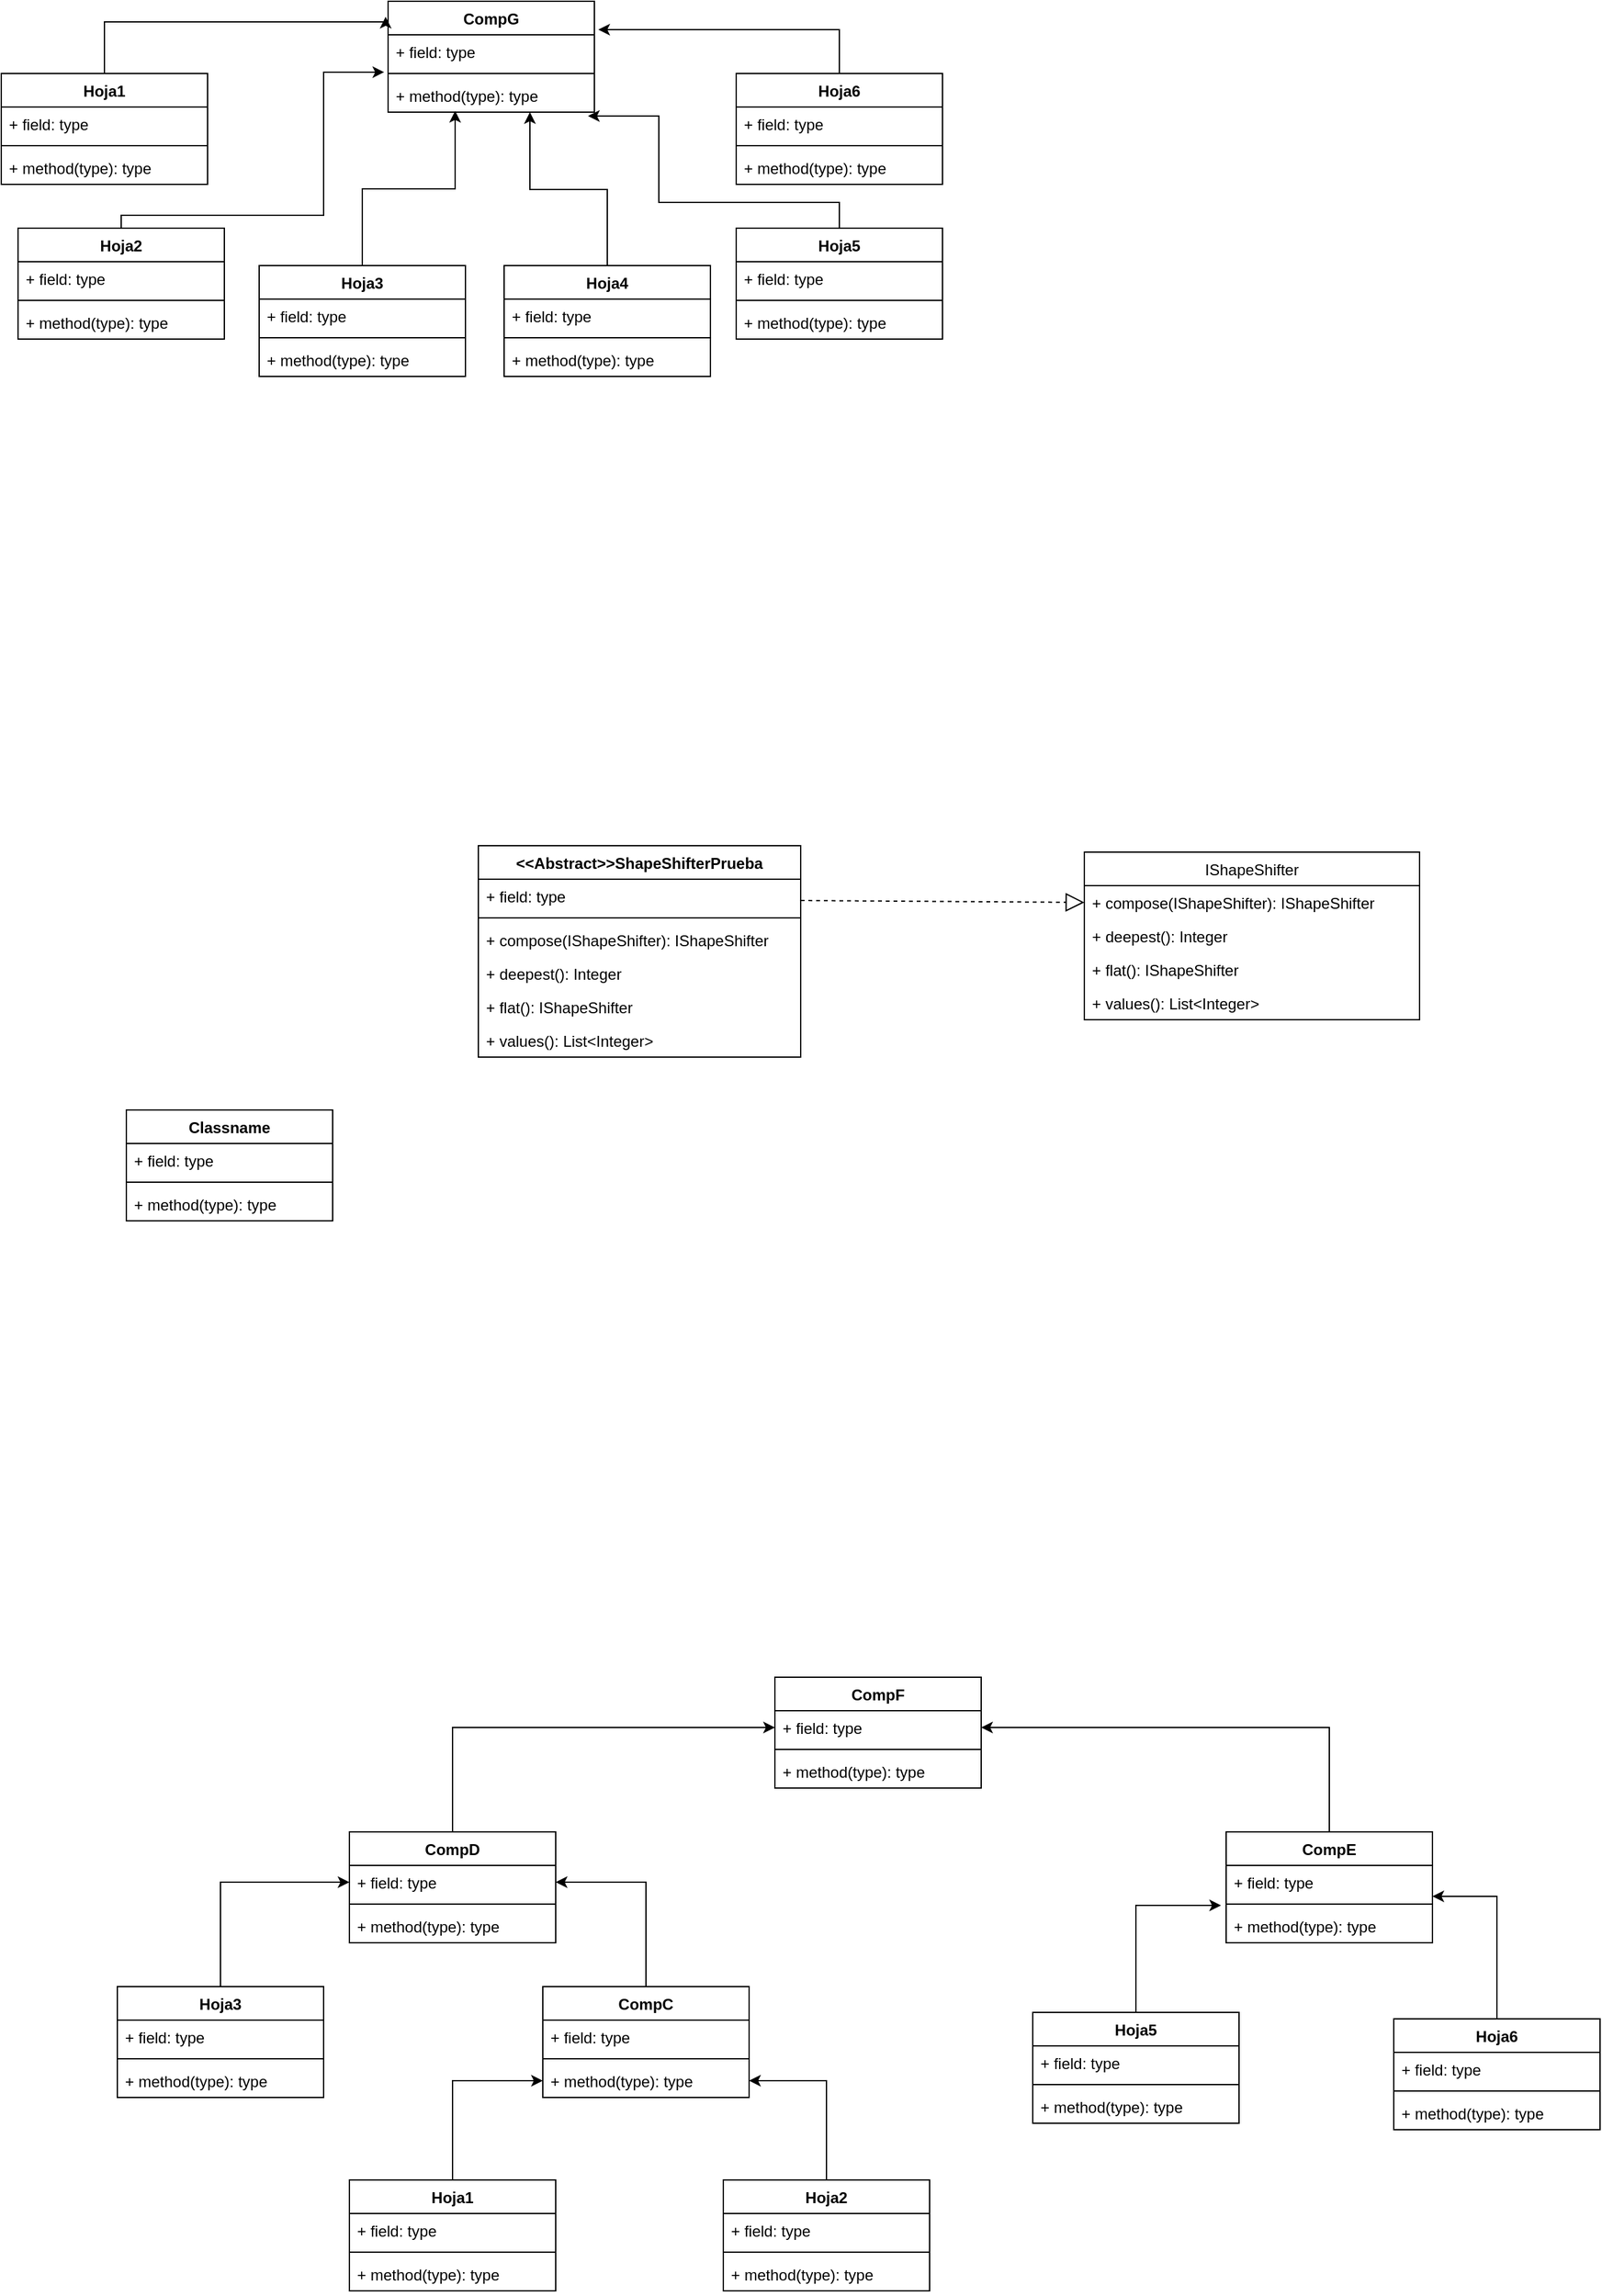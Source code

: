 <mxfile version="14.5.1" type="device"><diagram id="GF7jiSNeFINQnx6Q6F_f" name="Página-1"><mxGraphModel dx="1705" dy="1680" grid="1" gridSize="10" guides="1" tooltips="1" connect="1" arrows="1" fold="1" page="1" pageScale="1" pageWidth="827" pageHeight="1169" math="0" shadow="0"><root><mxCell id="0"/><mxCell id="1" parent="0"/><mxCell id="ehlJ8hsmvXYKnQfM9nqT-11" value="IShapeShifter" style="swimlane;fontStyle=0;childLayout=stackLayout;horizontal=1;startSize=26;fillColor=none;horizontalStack=0;resizeParent=1;resizeParentMax=0;resizeLast=0;collapsible=1;marginBottom=0;" vertex="1" parent="1"><mxGeometry x="330" y="-40" width="260" height="130" as="geometry"/></mxCell><mxCell id="ehlJ8hsmvXYKnQfM9nqT-12" value="+ compose(IShapeShifter): IShapeShifter" style="text;strokeColor=none;fillColor=none;align=left;verticalAlign=top;spacingLeft=4;spacingRight=4;overflow=hidden;rotatable=0;points=[[0,0.5],[1,0.5]];portConstraint=eastwest;" vertex="1" parent="ehlJ8hsmvXYKnQfM9nqT-11"><mxGeometry y="26" width="260" height="26" as="geometry"/></mxCell><mxCell id="ehlJ8hsmvXYKnQfM9nqT-13" value="+ deepest(): Integer" style="text;strokeColor=none;fillColor=none;align=left;verticalAlign=top;spacingLeft=4;spacingRight=4;overflow=hidden;rotatable=0;points=[[0,0.5],[1,0.5]];portConstraint=eastwest;" vertex="1" parent="ehlJ8hsmvXYKnQfM9nqT-11"><mxGeometry y="52" width="260" height="26" as="geometry"/></mxCell><mxCell id="ehlJ8hsmvXYKnQfM9nqT-14" value="+ flat(): IShapeShifter" style="text;strokeColor=none;fillColor=none;align=left;verticalAlign=top;spacingLeft=4;spacingRight=4;overflow=hidden;rotatable=0;points=[[0,0.5],[1,0.5]];portConstraint=eastwest;" vertex="1" parent="ehlJ8hsmvXYKnQfM9nqT-11"><mxGeometry y="78" width="260" height="26" as="geometry"/></mxCell><mxCell id="ehlJ8hsmvXYKnQfM9nqT-15" value="+ values(): List&lt;Integer&gt;" style="text;strokeColor=none;fillColor=none;align=left;verticalAlign=top;spacingLeft=4;spacingRight=4;overflow=hidden;rotatable=0;points=[[0,0.5],[1,0.5]];portConstraint=eastwest;" vertex="1" parent="ehlJ8hsmvXYKnQfM9nqT-11"><mxGeometry y="104" width="260" height="26" as="geometry"/></mxCell><mxCell id="ehlJ8hsmvXYKnQfM9nqT-16" value="&lt;&lt;Abstract&gt;&gt;ShapeShifterPrueba" style="swimlane;fontStyle=1;align=center;verticalAlign=top;childLayout=stackLayout;horizontal=1;startSize=26;horizontalStack=0;resizeParent=1;resizeParentMax=0;resizeLast=0;collapsible=1;marginBottom=0;" vertex="1" parent="1"><mxGeometry x="-140" y="-45" width="250" height="164" as="geometry"/></mxCell><mxCell id="ehlJ8hsmvXYKnQfM9nqT-17" value="+ field: type" style="text;strokeColor=none;fillColor=none;align=left;verticalAlign=top;spacingLeft=4;spacingRight=4;overflow=hidden;rotatable=0;points=[[0,0.5],[1,0.5]];portConstraint=eastwest;" vertex="1" parent="ehlJ8hsmvXYKnQfM9nqT-16"><mxGeometry y="26" width="250" height="26" as="geometry"/></mxCell><mxCell id="ehlJ8hsmvXYKnQfM9nqT-18" value="" style="line;strokeWidth=1;fillColor=none;align=left;verticalAlign=middle;spacingTop=-1;spacingLeft=3;spacingRight=3;rotatable=0;labelPosition=right;points=[];portConstraint=eastwest;" vertex="1" parent="ehlJ8hsmvXYKnQfM9nqT-16"><mxGeometry y="52" width="250" height="8" as="geometry"/></mxCell><mxCell id="ehlJ8hsmvXYKnQfM9nqT-21" value="+ compose(IShapeShifter): IShapeShifter" style="text;strokeColor=none;fillColor=none;align=left;verticalAlign=top;spacingLeft=4;spacingRight=4;overflow=hidden;rotatable=0;points=[[0,0.5],[1,0.5]];portConstraint=eastwest;" vertex="1" parent="ehlJ8hsmvXYKnQfM9nqT-16"><mxGeometry y="60" width="250" height="26" as="geometry"/></mxCell><mxCell id="ehlJ8hsmvXYKnQfM9nqT-22" value="+ deepest(): Integer" style="text;strokeColor=none;fillColor=none;align=left;verticalAlign=top;spacingLeft=4;spacingRight=4;overflow=hidden;rotatable=0;points=[[0,0.5],[1,0.5]];portConstraint=eastwest;" vertex="1" parent="ehlJ8hsmvXYKnQfM9nqT-16"><mxGeometry y="86" width="250" height="26" as="geometry"/></mxCell><mxCell id="ehlJ8hsmvXYKnQfM9nqT-23" value="+ flat(): IShapeShifter" style="text;strokeColor=none;fillColor=none;align=left;verticalAlign=top;spacingLeft=4;spacingRight=4;overflow=hidden;rotatable=0;points=[[0,0.5],[1,0.5]];portConstraint=eastwest;" vertex="1" parent="ehlJ8hsmvXYKnQfM9nqT-16"><mxGeometry y="112" width="250" height="26" as="geometry"/></mxCell><mxCell id="ehlJ8hsmvXYKnQfM9nqT-24" value="+ values(): List&lt;Integer&gt;" style="text;strokeColor=none;fillColor=none;align=left;verticalAlign=top;spacingLeft=4;spacingRight=4;overflow=hidden;rotatable=0;points=[[0,0.5],[1,0.5]];portConstraint=eastwest;" vertex="1" parent="ehlJ8hsmvXYKnQfM9nqT-16"><mxGeometry y="138" width="250" height="26" as="geometry"/></mxCell><mxCell id="ehlJ8hsmvXYKnQfM9nqT-20" value="" style="endArrow=block;dashed=1;endFill=0;endSize=12;html=1;exitX=1;exitY=0.635;exitDx=0;exitDy=0;exitPerimeter=0;entryX=0;entryY=0.5;entryDx=0;entryDy=0;" edge="1" parent="1" source="ehlJ8hsmvXYKnQfM9nqT-17" target="ehlJ8hsmvXYKnQfM9nqT-12"><mxGeometry width="160" relative="1" as="geometry"><mxPoint x="100" y="122.5" as="sourcePoint"/><mxPoint x="260" y="122.5" as="targetPoint"/></mxGeometry></mxCell><mxCell id="ehlJ8hsmvXYKnQfM9nqT-107" value="CompF" style="swimlane;fontStyle=1;align=center;verticalAlign=top;childLayout=stackLayout;horizontal=1;startSize=26;horizontalStack=0;resizeParent=1;resizeParentMax=0;resizeLast=0;collapsible=1;marginBottom=0;" vertex="1" parent="1"><mxGeometry x="90" y="600" width="160" height="86" as="geometry"/></mxCell><mxCell id="ehlJ8hsmvXYKnQfM9nqT-108" value="+ field: type" style="text;strokeColor=none;fillColor=none;align=left;verticalAlign=top;spacingLeft=4;spacingRight=4;overflow=hidden;rotatable=0;points=[[0,0.5],[1,0.5]];portConstraint=eastwest;" vertex="1" parent="ehlJ8hsmvXYKnQfM9nqT-107"><mxGeometry y="26" width="160" height="26" as="geometry"/></mxCell><mxCell id="ehlJ8hsmvXYKnQfM9nqT-109" value="" style="line;strokeWidth=1;fillColor=none;align=left;verticalAlign=middle;spacingTop=-1;spacingLeft=3;spacingRight=3;rotatable=0;labelPosition=right;points=[];portConstraint=eastwest;" vertex="1" parent="ehlJ8hsmvXYKnQfM9nqT-107"><mxGeometry y="52" width="160" height="8" as="geometry"/></mxCell><mxCell id="ehlJ8hsmvXYKnQfM9nqT-110" value="+ method(type): type" style="text;strokeColor=none;fillColor=none;align=left;verticalAlign=top;spacingLeft=4;spacingRight=4;overflow=hidden;rotatable=0;points=[[0,0.5],[1,0.5]];portConstraint=eastwest;" vertex="1" parent="ehlJ8hsmvXYKnQfM9nqT-107"><mxGeometry y="60" width="160" height="26" as="geometry"/></mxCell><mxCell id="ehlJ8hsmvXYKnQfM9nqT-111" style="edgeStyle=orthogonalEdgeStyle;rounded=0;orthogonalLoop=1;jettySize=auto;html=1;entryX=0;entryY=0.5;entryDx=0;entryDy=0;" edge="1" parent="1" source="ehlJ8hsmvXYKnQfM9nqT-112" target="ehlJ8hsmvXYKnQfM9nqT-108"><mxGeometry relative="1" as="geometry"/></mxCell><mxCell id="ehlJ8hsmvXYKnQfM9nqT-112" value="CompD" style="swimlane;fontStyle=1;align=center;verticalAlign=top;childLayout=stackLayout;horizontal=1;startSize=26;horizontalStack=0;resizeParent=1;resizeParentMax=0;resizeLast=0;collapsible=1;marginBottom=0;" vertex="1" parent="1"><mxGeometry x="-240" y="720" width="160" height="86" as="geometry"/></mxCell><mxCell id="ehlJ8hsmvXYKnQfM9nqT-113" value="+ field: type" style="text;strokeColor=none;fillColor=none;align=left;verticalAlign=top;spacingLeft=4;spacingRight=4;overflow=hidden;rotatable=0;points=[[0,0.5],[1,0.5]];portConstraint=eastwest;" vertex="1" parent="ehlJ8hsmvXYKnQfM9nqT-112"><mxGeometry y="26" width="160" height="26" as="geometry"/></mxCell><mxCell id="ehlJ8hsmvXYKnQfM9nqT-114" value="" style="line;strokeWidth=1;fillColor=none;align=left;verticalAlign=middle;spacingTop=-1;spacingLeft=3;spacingRight=3;rotatable=0;labelPosition=right;points=[];portConstraint=eastwest;" vertex="1" parent="ehlJ8hsmvXYKnQfM9nqT-112"><mxGeometry y="52" width="160" height="8" as="geometry"/></mxCell><mxCell id="ehlJ8hsmvXYKnQfM9nqT-115" value="+ method(type): type" style="text;strokeColor=none;fillColor=none;align=left;verticalAlign=top;spacingLeft=4;spacingRight=4;overflow=hidden;rotatable=0;points=[[0,0.5],[1,0.5]];portConstraint=eastwest;" vertex="1" parent="ehlJ8hsmvXYKnQfM9nqT-112"><mxGeometry y="60" width="160" height="26" as="geometry"/></mxCell><mxCell id="ehlJ8hsmvXYKnQfM9nqT-116" style="edgeStyle=orthogonalEdgeStyle;rounded=0;orthogonalLoop=1;jettySize=auto;html=1;entryX=1;entryY=0.5;entryDx=0;entryDy=0;" edge="1" parent="1" source="ehlJ8hsmvXYKnQfM9nqT-117" target="ehlJ8hsmvXYKnQfM9nqT-108"><mxGeometry relative="1" as="geometry"/></mxCell><mxCell id="ehlJ8hsmvXYKnQfM9nqT-117" value="CompE" style="swimlane;fontStyle=1;align=center;verticalAlign=top;childLayout=stackLayout;horizontal=1;startSize=26;horizontalStack=0;resizeParent=1;resizeParentMax=0;resizeLast=0;collapsible=1;marginBottom=0;" vertex="1" parent="1"><mxGeometry x="440" y="720" width="160" height="86" as="geometry"/></mxCell><mxCell id="ehlJ8hsmvXYKnQfM9nqT-118" value="+ field: type" style="text;strokeColor=none;fillColor=none;align=left;verticalAlign=top;spacingLeft=4;spacingRight=4;overflow=hidden;rotatable=0;points=[[0,0.5],[1,0.5]];portConstraint=eastwest;" vertex="1" parent="ehlJ8hsmvXYKnQfM9nqT-117"><mxGeometry y="26" width="160" height="26" as="geometry"/></mxCell><mxCell id="ehlJ8hsmvXYKnQfM9nqT-119" value="" style="line;strokeWidth=1;fillColor=none;align=left;verticalAlign=middle;spacingTop=-1;spacingLeft=3;spacingRight=3;rotatable=0;labelPosition=right;points=[];portConstraint=eastwest;" vertex="1" parent="ehlJ8hsmvXYKnQfM9nqT-117"><mxGeometry y="52" width="160" height="8" as="geometry"/></mxCell><mxCell id="ehlJ8hsmvXYKnQfM9nqT-120" value="+ method(type): type" style="text;strokeColor=none;fillColor=none;align=left;verticalAlign=top;spacingLeft=4;spacingRight=4;overflow=hidden;rotatable=0;points=[[0,0.5],[1,0.5]];portConstraint=eastwest;" vertex="1" parent="ehlJ8hsmvXYKnQfM9nqT-117"><mxGeometry y="60" width="160" height="26" as="geometry"/></mxCell><mxCell id="ehlJ8hsmvXYKnQfM9nqT-121" style="edgeStyle=orthogonalEdgeStyle;rounded=0;orthogonalLoop=1;jettySize=auto;html=1;exitX=0.5;exitY=0;exitDx=0;exitDy=0;entryX=0;entryY=0.5;entryDx=0;entryDy=0;" edge="1" parent="1" source="ehlJ8hsmvXYKnQfM9nqT-122" target="ehlJ8hsmvXYKnQfM9nqT-113"><mxGeometry relative="1" as="geometry"/></mxCell><mxCell id="ehlJ8hsmvXYKnQfM9nqT-122" value="Hoja3" style="swimlane;fontStyle=1;align=center;verticalAlign=top;childLayout=stackLayout;horizontal=1;startSize=26;horizontalStack=0;resizeParent=1;resizeParentMax=0;resizeLast=0;collapsible=1;marginBottom=0;" vertex="1" parent="1"><mxGeometry x="-420" y="840" width="160" height="86" as="geometry"/></mxCell><mxCell id="ehlJ8hsmvXYKnQfM9nqT-123" value="+ field: type" style="text;strokeColor=none;fillColor=none;align=left;verticalAlign=top;spacingLeft=4;spacingRight=4;overflow=hidden;rotatable=0;points=[[0,0.5],[1,0.5]];portConstraint=eastwest;" vertex="1" parent="ehlJ8hsmvXYKnQfM9nqT-122"><mxGeometry y="26" width="160" height="26" as="geometry"/></mxCell><mxCell id="ehlJ8hsmvXYKnQfM9nqT-124" value="" style="line;strokeWidth=1;fillColor=none;align=left;verticalAlign=middle;spacingTop=-1;spacingLeft=3;spacingRight=3;rotatable=0;labelPosition=right;points=[];portConstraint=eastwest;" vertex="1" parent="ehlJ8hsmvXYKnQfM9nqT-122"><mxGeometry y="52" width="160" height="8" as="geometry"/></mxCell><mxCell id="ehlJ8hsmvXYKnQfM9nqT-125" value="+ method(type): type" style="text;strokeColor=none;fillColor=none;align=left;verticalAlign=top;spacingLeft=4;spacingRight=4;overflow=hidden;rotatable=0;points=[[0,0.5],[1,0.5]];portConstraint=eastwest;" vertex="1" parent="ehlJ8hsmvXYKnQfM9nqT-122"><mxGeometry y="60" width="160" height="26" as="geometry"/></mxCell><mxCell id="ehlJ8hsmvXYKnQfM9nqT-126" style="edgeStyle=orthogonalEdgeStyle;rounded=0;orthogonalLoop=1;jettySize=auto;html=1;entryX=1;entryY=0.5;entryDx=0;entryDy=0;" edge="1" parent="1" source="ehlJ8hsmvXYKnQfM9nqT-127" target="ehlJ8hsmvXYKnQfM9nqT-113"><mxGeometry relative="1" as="geometry"/></mxCell><mxCell id="ehlJ8hsmvXYKnQfM9nqT-127" value="CompC" style="swimlane;fontStyle=1;align=center;verticalAlign=top;childLayout=stackLayout;horizontal=1;startSize=26;horizontalStack=0;resizeParent=1;resizeParentMax=0;resizeLast=0;collapsible=1;marginBottom=0;" vertex="1" parent="1"><mxGeometry x="-90" y="840" width="160" height="86" as="geometry"/></mxCell><mxCell id="ehlJ8hsmvXYKnQfM9nqT-128" value="+ field: type" style="text;strokeColor=none;fillColor=none;align=left;verticalAlign=top;spacingLeft=4;spacingRight=4;overflow=hidden;rotatable=0;points=[[0,0.5],[1,0.5]];portConstraint=eastwest;" vertex="1" parent="ehlJ8hsmvXYKnQfM9nqT-127"><mxGeometry y="26" width="160" height="26" as="geometry"/></mxCell><mxCell id="ehlJ8hsmvXYKnQfM9nqT-129" value="" style="line;strokeWidth=1;fillColor=none;align=left;verticalAlign=middle;spacingTop=-1;spacingLeft=3;spacingRight=3;rotatable=0;labelPosition=right;points=[];portConstraint=eastwest;" vertex="1" parent="ehlJ8hsmvXYKnQfM9nqT-127"><mxGeometry y="52" width="160" height="8" as="geometry"/></mxCell><mxCell id="ehlJ8hsmvXYKnQfM9nqT-130" value="+ method(type): type" style="text;strokeColor=none;fillColor=none;align=left;verticalAlign=top;spacingLeft=4;spacingRight=4;overflow=hidden;rotatable=0;points=[[0,0.5],[1,0.5]];portConstraint=eastwest;" vertex="1" parent="ehlJ8hsmvXYKnQfM9nqT-127"><mxGeometry y="60" width="160" height="26" as="geometry"/></mxCell><mxCell id="ehlJ8hsmvXYKnQfM9nqT-131" style="edgeStyle=orthogonalEdgeStyle;rounded=0;orthogonalLoop=1;jettySize=auto;html=1;entryX=0;entryY=0.5;entryDx=0;entryDy=0;" edge="1" parent="1" source="ehlJ8hsmvXYKnQfM9nqT-132" target="ehlJ8hsmvXYKnQfM9nqT-130"><mxGeometry relative="1" as="geometry"/></mxCell><mxCell id="ehlJ8hsmvXYKnQfM9nqT-132" value="Hoja1" style="swimlane;fontStyle=1;align=center;verticalAlign=top;childLayout=stackLayout;horizontal=1;startSize=26;horizontalStack=0;resizeParent=1;resizeParentMax=0;resizeLast=0;collapsible=1;marginBottom=0;" vertex="1" parent="1"><mxGeometry x="-240" y="990" width="160" height="86" as="geometry"/></mxCell><mxCell id="ehlJ8hsmvXYKnQfM9nqT-133" value="+ field: type" style="text;strokeColor=none;fillColor=none;align=left;verticalAlign=top;spacingLeft=4;spacingRight=4;overflow=hidden;rotatable=0;points=[[0,0.5],[1,0.5]];portConstraint=eastwest;" vertex="1" parent="ehlJ8hsmvXYKnQfM9nqT-132"><mxGeometry y="26" width="160" height="26" as="geometry"/></mxCell><mxCell id="ehlJ8hsmvXYKnQfM9nqT-134" value="" style="line;strokeWidth=1;fillColor=none;align=left;verticalAlign=middle;spacingTop=-1;spacingLeft=3;spacingRight=3;rotatable=0;labelPosition=right;points=[];portConstraint=eastwest;" vertex="1" parent="ehlJ8hsmvXYKnQfM9nqT-132"><mxGeometry y="52" width="160" height="8" as="geometry"/></mxCell><mxCell id="ehlJ8hsmvXYKnQfM9nqT-135" value="+ method(type): type" style="text;strokeColor=none;fillColor=none;align=left;verticalAlign=top;spacingLeft=4;spacingRight=4;overflow=hidden;rotatable=0;points=[[0,0.5],[1,0.5]];portConstraint=eastwest;" vertex="1" parent="ehlJ8hsmvXYKnQfM9nqT-132"><mxGeometry y="60" width="160" height="26" as="geometry"/></mxCell><mxCell id="ehlJ8hsmvXYKnQfM9nqT-136" style="edgeStyle=orthogonalEdgeStyle;rounded=0;orthogonalLoop=1;jettySize=auto;html=1;exitX=0.5;exitY=0;exitDx=0;exitDy=0;entryX=1;entryY=0.5;entryDx=0;entryDy=0;" edge="1" parent="1" source="ehlJ8hsmvXYKnQfM9nqT-137" target="ehlJ8hsmvXYKnQfM9nqT-130"><mxGeometry relative="1" as="geometry"/></mxCell><mxCell id="ehlJ8hsmvXYKnQfM9nqT-137" value="Hoja2" style="swimlane;fontStyle=1;align=center;verticalAlign=top;childLayout=stackLayout;horizontal=1;startSize=26;horizontalStack=0;resizeParent=1;resizeParentMax=0;resizeLast=0;collapsible=1;marginBottom=0;" vertex="1" parent="1"><mxGeometry x="50" y="990" width="160" height="86" as="geometry"/></mxCell><mxCell id="ehlJ8hsmvXYKnQfM9nqT-138" value="+ field: type" style="text;strokeColor=none;fillColor=none;align=left;verticalAlign=top;spacingLeft=4;spacingRight=4;overflow=hidden;rotatable=0;points=[[0,0.5],[1,0.5]];portConstraint=eastwest;" vertex="1" parent="ehlJ8hsmvXYKnQfM9nqT-137"><mxGeometry y="26" width="160" height="26" as="geometry"/></mxCell><mxCell id="ehlJ8hsmvXYKnQfM9nqT-139" value="" style="line;strokeWidth=1;fillColor=none;align=left;verticalAlign=middle;spacingTop=-1;spacingLeft=3;spacingRight=3;rotatable=0;labelPosition=right;points=[];portConstraint=eastwest;" vertex="1" parent="ehlJ8hsmvXYKnQfM9nqT-137"><mxGeometry y="52" width="160" height="8" as="geometry"/></mxCell><mxCell id="ehlJ8hsmvXYKnQfM9nqT-140" value="+ method(type): type" style="text;strokeColor=none;fillColor=none;align=left;verticalAlign=top;spacingLeft=4;spacingRight=4;overflow=hidden;rotatable=0;points=[[0,0.5],[1,0.5]];portConstraint=eastwest;" vertex="1" parent="ehlJ8hsmvXYKnQfM9nqT-137"><mxGeometry y="60" width="160" height="26" as="geometry"/></mxCell><mxCell id="ehlJ8hsmvXYKnQfM9nqT-141" style="edgeStyle=orthogonalEdgeStyle;rounded=0;orthogonalLoop=1;jettySize=auto;html=1;entryX=-0.025;entryY=-0.115;entryDx=0;entryDy=0;entryPerimeter=0;" edge="1" parent="1" source="ehlJ8hsmvXYKnQfM9nqT-142" target="ehlJ8hsmvXYKnQfM9nqT-120"><mxGeometry relative="1" as="geometry"/></mxCell><mxCell id="ehlJ8hsmvXYKnQfM9nqT-142" value="Hoja5" style="swimlane;fontStyle=1;align=center;verticalAlign=top;childLayout=stackLayout;horizontal=1;startSize=26;horizontalStack=0;resizeParent=1;resizeParentMax=0;resizeLast=0;collapsible=1;marginBottom=0;" vertex="1" parent="1"><mxGeometry x="290" y="860" width="160" height="86" as="geometry"/></mxCell><mxCell id="ehlJ8hsmvXYKnQfM9nqT-143" value="+ field: type" style="text;strokeColor=none;fillColor=none;align=left;verticalAlign=top;spacingLeft=4;spacingRight=4;overflow=hidden;rotatable=0;points=[[0,0.5],[1,0.5]];portConstraint=eastwest;" vertex="1" parent="ehlJ8hsmvXYKnQfM9nqT-142"><mxGeometry y="26" width="160" height="26" as="geometry"/></mxCell><mxCell id="ehlJ8hsmvXYKnQfM9nqT-144" value="" style="line;strokeWidth=1;fillColor=none;align=left;verticalAlign=middle;spacingTop=-1;spacingLeft=3;spacingRight=3;rotatable=0;labelPosition=right;points=[];portConstraint=eastwest;" vertex="1" parent="ehlJ8hsmvXYKnQfM9nqT-142"><mxGeometry y="52" width="160" height="8" as="geometry"/></mxCell><mxCell id="ehlJ8hsmvXYKnQfM9nqT-145" value="+ method(type): type" style="text;strokeColor=none;fillColor=none;align=left;verticalAlign=top;spacingLeft=4;spacingRight=4;overflow=hidden;rotatable=0;points=[[0,0.5],[1,0.5]];portConstraint=eastwest;" vertex="1" parent="ehlJ8hsmvXYKnQfM9nqT-142"><mxGeometry y="60" width="160" height="26" as="geometry"/></mxCell><mxCell id="ehlJ8hsmvXYKnQfM9nqT-146" style="edgeStyle=orthogonalEdgeStyle;rounded=0;orthogonalLoop=1;jettySize=auto;html=1;entryX=1;entryY=0.923;entryDx=0;entryDy=0;entryPerimeter=0;" edge="1" parent="1" source="ehlJ8hsmvXYKnQfM9nqT-147" target="ehlJ8hsmvXYKnQfM9nqT-118"><mxGeometry relative="1" as="geometry"/></mxCell><mxCell id="ehlJ8hsmvXYKnQfM9nqT-147" value="Hoja6" style="swimlane;fontStyle=1;align=center;verticalAlign=top;childLayout=stackLayout;horizontal=1;startSize=26;horizontalStack=0;resizeParent=1;resizeParentMax=0;resizeLast=0;collapsible=1;marginBottom=0;" vertex="1" parent="1"><mxGeometry x="570" y="865" width="160" height="86" as="geometry"/></mxCell><mxCell id="ehlJ8hsmvXYKnQfM9nqT-148" value="+ field: type" style="text;strokeColor=none;fillColor=none;align=left;verticalAlign=top;spacingLeft=4;spacingRight=4;overflow=hidden;rotatable=0;points=[[0,0.5],[1,0.5]];portConstraint=eastwest;" vertex="1" parent="ehlJ8hsmvXYKnQfM9nqT-147"><mxGeometry y="26" width="160" height="26" as="geometry"/></mxCell><mxCell id="ehlJ8hsmvXYKnQfM9nqT-149" value="" style="line;strokeWidth=1;fillColor=none;align=left;verticalAlign=middle;spacingTop=-1;spacingLeft=3;spacingRight=3;rotatable=0;labelPosition=right;points=[];portConstraint=eastwest;" vertex="1" parent="ehlJ8hsmvXYKnQfM9nqT-147"><mxGeometry y="52" width="160" height="8" as="geometry"/></mxCell><mxCell id="ehlJ8hsmvXYKnQfM9nqT-150" value="+ method(type): type" style="text;strokeColor=none;fillColor=none;align=left;verticalAlign=top;spacingLeft=4;spacingRight=4;overflow=hidden;rotatable=0;points=[[0,0.5],[1,0.5]];portConstraint=eastwest;" vertex="1" parent="ehlJ8hsmvXYKnQfM9nqT-147"><mxGeometry y="60" width="160" height="26" as="geometry"/></mxCell><mxCell id="ehlJ8hsmvXYKnQfM9nqT-151" value="CompG" style="swimlane;fontStyle=1;align=center;verticalAlign=top;childLayout=stackLayout;horizontal=1;startSize=26;horizontalStack=0;resizeParent=1;resizeParentMax=0;resizeLast=0;collapsible=1;marginBottom=0;" vertex="1" parent="1"><mxGeometry x="-210" y="-700" width="160" height="86" as="geometry"/></mxCell><mxCell id="ehlJ8hsmvXYKnQfM9nqT-152" value="+ field: type" style="text;strokeColor=none;fillColor=none;align=left;verticalAlign=top;spacingLeft=4;spacingRight=4;overflow=hidden;rotatable=0;points=[[0,0.5],[1,0.5]];portConstraint=eastwest;" vertex="1" parent="ehlJ8hsmvXYKnQfM9nqT-151"><mxGeometry y="26" width="160" height="26" as="geometry"/></mxCell><mxCell id="ehlJ8hsmvXYKnQfM9nqT-153" value="" style="line;strokeWidth=1;fillColor=none;align=left;verticalAlign=middle;spacingTop=-1;spacingLeft=3;spacingRight=3;rotatable=0;labelPosition=right;points=[];portConstraint=eastwest;" vertex="1" parent="ehlJ8hsmvXYKnQfM9nqT-151"><mxGeometry y="52" width="160" height="8" as="geometry"/></mxCell><mxCell id="ehlJ8hsmvXYKnQfM9nqT-154" value="+ method(type): type" style="text;strokeColor=none;fillColor=none;align=left;verticalAlign=top;spacingLeft=4;spacingRight=4;overflow=hidden;rotatable=0;points=[[0,0.5],[1,0.5]];portConstraint=eastwest;" vertex="1" parent="ehlJ8hsmvXYKnQfM9nqT-151"><mxGeometry y="60" width="160" height="26" as="geometry"/></mxCell><mxCell id="ehlJ8hsmvXYKnQfM9nqT-155" style="edgeStyle=orthogonalEdgeStyle;rounded=0;orthogonalLoop=1;jettySize=auto;html=1;entryX=0.325;entryY=0.962;entryDx=0;entryDy=0;entryPerimeter=0;" edge="1" parent="1" source="ehlJ8hsmvXYKnQfM9nqT-156" target="ehlJ8hsmvXYKnQfM9nqT-154"><mxGeometry relative="1" as="geometry"/></mxCell><mxCell id="ehlJ8hsmvXYKnQfM9nqT-156" value="Hoja3" style="swimlane;fontStyle=1;align=center;verticalAlign=top;childLayout=stackLayout;horizontal=1;startSize=26;horizontalStack=0;resizeParent=1;resizeParentMax=0;resizeLast=0;collapsible=1;marginBottom=0;" vertex="1" parent="1"><mxGeometry x="-310" y="-495" width="160" height="86" as="geometry"/></mxCell><mxCell id="ehlJ8hsmvXYKnQfM9nqT-157" value="+ field: type" style="text;strokeColor=none;fillColor=none;align=left;verticalAlign=top;spacingLeft=4;spacingRight=4;overflow=hidden;rotatable=0;points=[[0,0.5],[1,0.5]];portConstraint=eastwest;" vertex="1" parent="ehlJ8hsmvXYKnQfM9nqT-156"><mxGeometry y="26" width="160" height="26" as="geometry"/></mxCell><mxCell id="ehlJ8hsmvXYKnQfM9nqT-158" value="" style="line;strokeWidth=1;fillColor=none;align=left;verticalAlign=middle;spacingTop=-1;spacingLeft=3;spacingRight=3;rotatable=0;labelPosition=right;points=[];portConstraint=eastwest;" vertex="1" parent="ehlJ8hsmvXYKnQfM9nqT-156"><mxGeometry y="52" width="160" height="8" as="geometry"/></mxCell><mxCell id="ehlJ8hsmvXYKnQfM9nqT-159" value="+ method(type): type" style="text;strokeColor=none;fillColor=none;align=left;verticalAlign=top;spacingLeft=4;spacingRight=4;overflow=hidden;rotatable=0;points=[[0,0.5],[1,0.5]];portConstraint=eastwest;" vertex="1" parent="ehlJ8hsmvXYKnQfM9nqT-156"><mxGeometry y="60" width="160" height="26" as="geometry"/></mxCell><mxCell id="ehlJ8hsmvXYKnQfM9nqT-160" style="edgeStyle=orthogonalEdgeStyle;rounded=0;orthogonalLoop=1;jettySize=auto;html=1;entryX=-0.019;entryY=1.115;entryDx=0;entryDy=0;entryPerimeter=0;" edge="1" parent="1" source="ehlJ8hsmvXYKnQfM9nqT-161" target="ehlJ8hsmvXYKnQfM9nqT-152"><mxGeometry relative="1" as="geometry"><Array as="points"><mxPoint x="-417" y="-534"/><mxPoint x="-260" y="-534"/><mxPoint x="-260" y="-645"/></Array></mxGeometry></mxCell><mxCell id="ehlJ8hsmvXYKnQfM9nqT-161" value="Hoja2" style="swimlane;fontStyle=1;align=center;verticalAlign=top;childLayout=stackLayout;horizontal=1;startSize=26;horizontalStack=0;resizeParent=1;resizeParentMax=0;resizeLast=0;collapsible=1;marginBottom=0;" vertex="1" parent="1"><mxGeometry x="-497" y="-524" width="160" height="86" as="geometry"/></mxCell><mxCell id="ehlJ8hsmvXYKnQfM9nqT-162" value="+ field: type" style="text;strokeColor=none;fillColor=none;align=left;verticalAlign=top;spacingLeft=4;spacingRight=4;overflow=hidden;rotatable=0;points=[[0,0.5],[1,0.5]];portConstraint=eastwest;" vertex="1" parent="ehlJ8hsmvXYKnQfM9nqT-161"><mxGeometry y="26" width="160" height="26" as="geometry"/></mxCell><mxCell id="ehlJ8hsmvXYKnQfM9nqT-163" value="" style="line;strokeWidth=1;fillColor=none;align=left;verticalAlign=middle;spacingTop=-1;spacingLeft=3;spacingRight=3;rotatable=0;labelPosition=right;points=[];portConstraint=eastwest;" vertex="1" parent="ehlJ8hsmvXYKnQfM9nqT-161"><mxGeometry y="52" width="160" height="8" as="geometry"/></mxCell><mxCell id="ehlJ8hsmvXYKnQfM9nqT-164" value="+ method(type): type" style="text;strokeColor=none;fillColor=none;align=left;verticalAlign=top;spacingLeft=4;spacingRight=4;overflow=hidden;rotatable=0;points=[[0,0.5],[1,0.5]];portConstraint=eastwest;" vertex="1" parent="ehlJ8hsmvXYKnQfM9nqT-161"><mxGeometry y="60" width="160" height="26" as="geometry"/></mxCell><mxCell id="ehlJ8hsmvXYKnQfM9nqT-165" style="edgeStyle=orthogonalEdgeStyle;rounded=0;orthogonalLoop=1;jettySize=auto;html=1;entryX=-0.012;entryY=0.14;entryDx=0;entryDy=0;entryPerimeter=0;exitX=0.5;exitY=0;exitDx=0;exitDy=0;" edge="1" parent="1" source="ehlJ8hsmvXYKnQfM9nqT-166" target="ehlJ8hsmvXYKnQfM9nqT-151"><mxGeometry relative="1" as="geometry"><Array as="points"><mxPoint x="-430" y="-684"/><mxPoint x="-212" y="-684"/></Array></mxGeometry></mxCell><mxCell id="ehlJ8hsmvXYKnQfM9nqT-166" value="Hoja1" style="swimlane;fontStyle=1;align=center;verticalAlign=top;childLayout=stackLayout;horizontal=1;startSize=26;horizontalStack=0;resizeParent=1;resizeParentMax=0;resizeLast=0;collapsible=1;marginBottom=0;" vertex="1" parent="1"><mxGeometry x="-510" y="-644" width="160" height="86" as="geometry"/></mxCell><mxCell id="ehlJ8hsmvXYKnQfM9nqT-167" value="+ field: type" style="text;strokeColor=none;fillColor=none;align=left;verticalAlign=top;spacingLeft=4;spacingRight=4;overflow=hidden;rotatable=0;points=[[0,0.5],[1,0.5]];portConstraint=eastwest;" vertex="1" parent="ehlJ8hsmvXYKnQfM9nqT-166"><mxGeometry y="26" width="160" height="26" as="geometry"/></mxCell><mxCell id="ehlJ8hsmvXYKnQfM9nqT-168" value="" style="line;strokeWidth=1;fillColor=none;align=left;verticalAlign=middle;spacingTop=-1;spacingLeft=3;spacingRight=3;rotatable=0;labelPosition=right;points=[];portConstraint=eastwest;" vertex="1" parent="ehlJ8hsmvXYKnQfM9nqT-166"><mxGeometry y="52" width="160" height="8" as="geometry"/></mxCell><mxCell id="ehlJ8hsmvXYKnQfM9nqT-169" value="+ method(type): type" style="text;strokeColor=none;fillColor=none;align=left;verticalAlign=top;spacingLeft=4;spacingRight=4;overflow=hidden;rotatable=0;points=[[0,0.5],[1,0.5]];portConstraint=eastwest;" vertex="1" parent="ehlJ8hsmvXYKnQfM9nqT-166"><mxGeometry y="60" width="160" height="26" as="geometry"/></mxCell><mxCell id="ehlJ8hsmvXYKnQfM9nqT-170" style="edgeStyle=orthogonalEdgeStyle;rounded=0;orthogonalLoop=1;jettySize=auto;html=1;" edge="1" parent="1" source="ehlJ8hsmvXYKnQfM9nqT-171" target="ehlJ8hsmvXYKnQfM9nqT-154"><mxGeometry relative="1" as="geometry"><mxPoint x="-109" y="-604" as="targetPoint"/><Array as="points"><mxPoint x="-40" y="-554"/><mxPoint x="-100" y="-554"/></Array></mxGeometry></mxCell><mxCell id="ehlJ8hsmvXYKnQfM9nqT-171" value="Hoja4" style="swimlane;fontStyle=1;align=center;verticalAlign=top;childLayout=stackLayout;horizontal=1;startSize=26;horizontalStack=0;resizeParent=1;resizeParentMax=0;resizeLast=0;collapsible=1;marginBottom=0;" vertex="1" parent="1"><mxGeometry x="-120" y="-495" width="160" height="86" as="geometry"/></mxCell><mxCell id="ehlJ8hsmvXYKnQfM9nqT-172" value="+ field: type" style="text;strokeColor=none;fillColor=none;align=left;verticalAlign=top;spacingLeft=4;spacingRight=4;overflow=hidden;rotatable=0;points=[[0,0.5],[1,0.5]];portConstraint=eastwest;" vertex="1" parent="ehlJ8hsmvXYKnQfM9nqT-171"><mxGeometry y="26" width="160" height="26" as="geometry"/></mxCell><mxCell id="ehlJ8hsmvXYKnQfM9nqT-173" value="" style="line;strokeWidth=1;fillColor=none;align=left;verticalAlign=middle;spacingTop=-1;spacingLeft=3;spacingRight=3;rotatable=0;labelPosition=right;points=[];portConstraint=eastwest;" vertex="1" parent="ehlJ8hsmvXYKnQfM9nqT-171"><mxGeometry y="52" width="160" height="8" as="geometry"/></mxCell><mxCell id="ehlJ8hsmvXYKnQfM9nqT-174" value="+ method(type): type" style="text;strokeColor=none;fillColor=none;align=left;verticalAlign=top;spacingLeft=4;spacingRight=4;overflow=hidden;rotatable=0;points=[[0,0.5],[1,0.5]];portConstraint=eastwest;" vertex="1" parent="ehlJ8hsmvXYKnQfM9nqT-171"><mxGeometry y="60" width="160" height="26" as="geometry"/></mxCell><mxCell id="ehlJ8hsmvXYKnQfM9nqT-175" style="edgeStyle=orthogonalEdgeStyle;rounded=0;orthogonalLoop=1;jettySize=auto;html=1;exitX=0.5;exitY=0;exitDx=0;exitDy=0;entryX=0.969;entryY=1.115;entryDx=0;entryDy=0;entryPerimeter=0;" edge="1" parent="1" source="ehlJ8hsmvXYKnQfM9nqT-176" target="ehlJ8hsmvXYKnQfM9nqT-154"><mxGeometry relative="1" as="geometry"><Array as="points"><mxPoint x="140" y="-544"/><mxPoint y="-544"/><mxPoint y="-611"/></Array></mxGeometry></mxCell><mxCell id="ehlJ8hsmvXYKnQfM9nqT-176" value="Hoja5" style="swimlane;fontStyle=1;align=center;verticalAlign=top;childLayout=stackLayout;horizontal=1;startSize=26;horizontalStack=0;resizeParent=1;resizeParentMax=0;resizeLast=0;collapsible=1;marginBottom=0;" vertex="1" parent="1"><mxGeometry x="60" y="-524" width="160" height="86" as="geometry"/></mxCell><mxCell id="ehlJ8hsmvXYKnQfM9nqT-177" value="+ field: type" style="text;strokeColor=none;fillColor=none;align=left;verticalAlign=top;spacingLeft=4;spacingRight=4;overflow=hidden;rotatable=0;points=[[0,0.5],[1,0.5]];portConstraint=eastwest;" vertex="1" parent="ehlJ8hsmvXYKnQfM9nqT-176"><mxGeometry y="26" width="160" height="26" as="geometry"/></mxCell><mxCell id="ehlJ8hsmvXYKnQfM9nqT-178" value="" style="line;strokeWidth=1;fillColor=none;align=left;verticalAlign=middle;spacingTop=-1;spacingLeft=3;spacingRight=3;rotatable=0;labelPosition=right;points=[];portConstraint=eastwest;" vertex="1" parent="ehlJ8hsmvXYKnQfM9nqT-176"><mxGeometry y="52" width="160" height="8" as="geometry"/></mxCell><mxCell id="ehlJ8hsmvXYKnQfM9nqT-179" value="+ method(type): type" style="text;strokeColor=none;fillColor=none;align=left;verticalAlign=top;spacingLeft=4;spacingRight=4;overflow=hidden;rotatable=0;points=[[0,0.5],[1,0.5]];portConstraint=eastwest;" vertex="1" parent="ehlJ8hsmvXYKnQfM9nqT-176"><mxGeometry y="60" width="160" height="26" as="geometry"/></mxCell><mxCell id="ehlJ8hsmvXYKnQfM9nqT-180" style="edgeStyle=orthogonalEdgeStyle;rounded=0;orthogonalLoop=1;jettySize=auto;html=1;exitX=0.5;exitY=0;exitDx=0;exitDy=0;entryX=1.019;entryY=-0.154;entryDx=0;entryDy=0;entryPerimeter=0;" edge="1" parent="1" source="ehlJ8hsmvXYKnQfM9nqT-181" target="ehlJ8hsmvXYKnQfM9nqT-152"><mxGeometry relative="1" as="geometry"/></mxCell><mxCell id="ehlJ8hsmvXYKnQfM9nqT-181" value="Hoja6" style="swimlane;fontStyle=1;align=center;verticalAlign=top;childLayout=stackLayout;horizontal=1;startSize=26;horizontalStack=0;resizeParent=1;resizeParentMax=0;resizeLast=0;collapsible=1;marginBottom=0;" vertex="1" parent="1"><mxGeometry x="60" y="-644" width="160" height="86" as="geometry"/></mxCell><mxCell id="ehlJ8hsmvXYKnQfM9nqT-182" value="+ field: type" style="text;strokeColor=none;fillColor=none;align=left;verticalAlign=top;spacingLeft=4;spacingRight=4;overflow=hidden;rotatable=0;points=[[0,0.5],[1,0.5]];portConstraint=eastwest;" vertex="1" parent="ehlJ8hsmvXYKnQfM9nqT-181"><mxGeometry y="26" width="160" height="26" as="geometry"/></mxCell><mxCell id="ehlJ8hsmvXYKnQfM9nqT-183" value="" style="line;strokeWidth=1;fillColor=none;align=left;verticalAlign=middle;spacingTop=-1;spacingLeft=3;spacingRight=3;rotatable=0;labelPosition=right;points=[];portConstraint=eastwest;" vertex="1" parent="ehlJ8hsmvXYKnQfM9nqT-181"><mxGeometry y="52" width="160" height="8" as="geometry"/></mxCell><mxCell id="ehlJ8hsmvXYKnQfM9nqT-184" value="+ method(type): type" style="text;strokeColor=none;fillColor=none;align=left;verticalAlign=top;spacingLeft=4;spacingRight=4;overflow=hidden;rotatable=0;points=[[0,0.5],[1,0.5]];portConstraint=eastwest;" vertex="1" parent="ehlJ8hsmvXYKnQfM9nqT-181"><mxGeometry y="60" width="160" height="26" as="geometry"/></mxCell><mxCell id="ehlJ8hsmvXYKnQfM9nqT-185" value="Classname" style="swimlane;fontStyle=1;align=center;verticalAlign=top;childLayout=stackLayout;horizontal=1;startSize=26;horizontalStack=0;resizeParent=1;resizeParentMax=0;resizeLast=0;collapsible=1;marginBottom=0;" vertex="1" parent="1"><mxGeometry x="-413" y="160" width="160" height="86" as="geometry"/></mxCell><mxCell id="ehlJ8hsmvXYKnQfM9nqT-186" value="+ field: type" style="text;strokeColor=none;fillColor=none;align=left;verticalAlign=top;spacingLeft=4;spacingRight=4;overflow=hidden;rotatable=0;points=[[0,0.5],[1,0.5]];portConstraint=eastwest;" vertex="1" parent="ehlJ8hsmvXYKnQfM9nqT-185"><mxGeometry y="26" width="160" height="26" as="geometry"/></mxCell><mxCell id="ehlJ8hsmvXYKnQfM9nqT-187" value="" style="line;strokeWidth=1;fillColor=none;align=left;verticalAlign=middle;spacingTop=-1;spacingLeft=3;spacingRight=3;rotatable=0;labelPosition=right;points=[];portConstraint=eastwest;" vertex="1" parent="ehlJ8hsmvXYKnQfM9nqT-185"><mxGeometry y="52" width="160" height="8" as="geometry"/></mxCell><mxCell id="ehlJ8hsmvXYKnQfM9nqT-188" value="+ method(type): type" style="text;strokeColor=none;fillColor=none;align=left;verticalAlign=top;spacingLeft=4;spacingRight=4;overflow=hidden;rotatable=0;points=[[0,0.5],[1,0.5]];portConstraint=eastwest;" vertex="1" parent="ehlJ8hsmvXYKnQfM9nqT-185"><mxGeometry y="60" width="160" height="26" as="geometry"/></mxCell></root></mxGraphModel></diagram></mxfile>